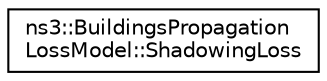 digraph "Graphical Class Hierarchy"
{
 // LATEX_PDF_SIZE
  edge [fontname="Helvetica",fontsize="10",labelfontname="Helvetica",labelfontsize="10"];
  node [fontname="Helvetica",fontsize="10",shape=record];
  rankdir="LR";
  Node0 [label="ns3::BuildingsPropagation\lLossModel::ShadowingLoss",height=0.2,width=0.4,color="black", fillcolor="white", style="filled",URL="$classns3_1_1_buildings_propagation_loss_model_1_1_shadowing_loss.html",tooltip=" "];
}
